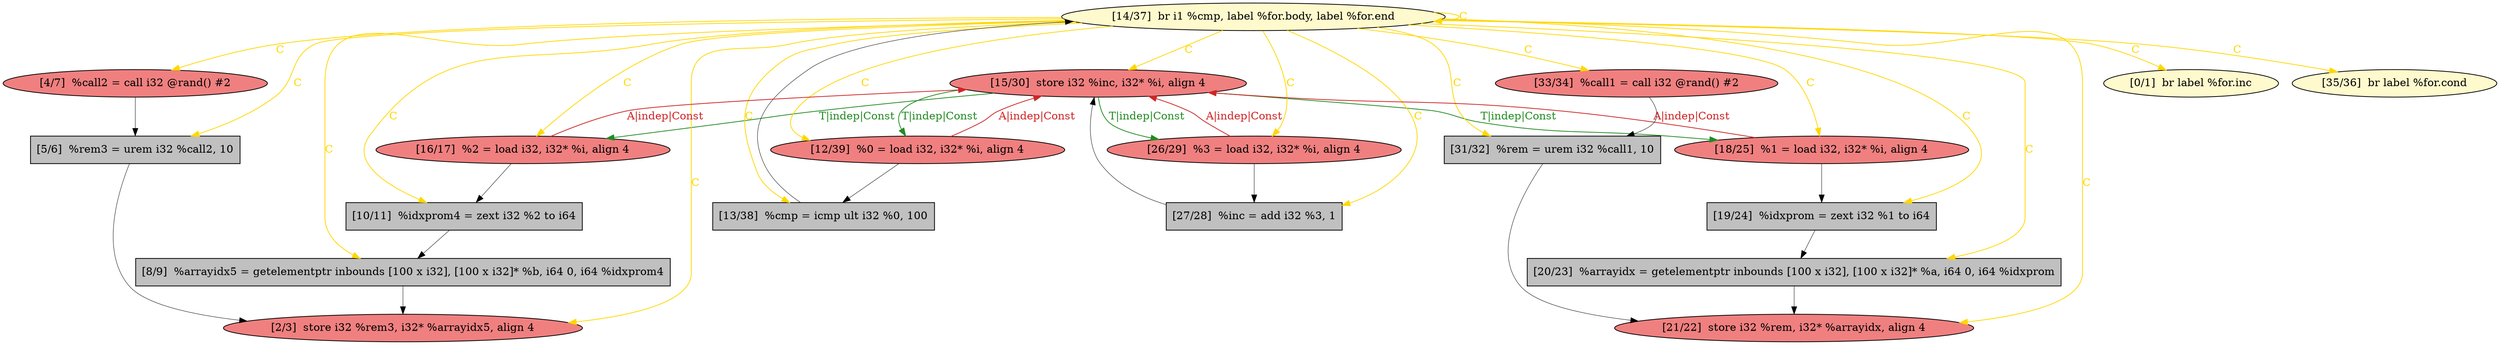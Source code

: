 
digraph G {


node339 [fillcolor=grey,label="[5/6]  %rem3 = urem i32 %call2, 10",shape=rectangle,style=filled ]
node338 [fillcolor=lightcoral,label="[15/30]  store i32 %inc, i32* %i, align 4",shape=ellipse,style=filled ]
node336 [fillcolor=lightcoral,label="[21/22]  store i32 %rem, i32* %arrayidx, align 4",shape=ellipse,style=filled ]
node324 [fillcolor=grey,label="[10/11]  %idxprom4 = zext i32 %2 to i64",shape=rectangle,style=filled ]
node322 [fillcolor=lightcoral,label="[4/7]  %call2 = call i32 @rand() #2",shape=ellipse,style=filled ]
node320 [fillcolor=lemonchiffon,label="[0/1]  br label %for.inc",shape=ellipse,style=filled ]
node323 [fillcolor=grey,label="[8/9]  %arrayidx5 = getelementptr inbounds [100 x i32], [100 x i32]* %b, i64 0, i64 %idxprom4",shape=rectangle,style=filled ]
node328 [fillcolor=grey,label="[27/28]  %inc = add i32 %3, 1",shape=rectangle,style=filled ]
node325 [fillcolor=lightcoral,label="[12/39]  %0 = load i32, i32* %i, align 4",shape=ellipse,style=filled ]
node330 [fillcolor=lemonchiffon,label="[35/36]  br label %for.cond",shape=ellipse,style=filled ]
node332 [fillcolor=grey,label="[31/32]  %rem = urem i32 %call1, 10",shape=rectangle,style=filled ]
node326 [fillcolor=lightcoral,label="[26/29]  %3 = load i32, i32* %i, align 4",shape=ellipse,style=filled ]
node321 [fillcolor=lightcoral,label="[2/3]  store i32 %rem3, i32* %arrayidx5, align 4",shape=ellipse,style=filled ]
node327 [fillcolor=lemonchiffon,label="[14/37]  br i1 %cmp, label %for.body, label %for.end",shape=ellipse,style=filled ]
node329 [fillcolor=grey,label="[19/24]  %idxprom = zext i32 %1 to i64",shape=rectangle,style=filled ]
node333 [fillcolor=grey,label="[13/38]  %cmp = icmp ult i32 %0, 100",shape=rectangle,style=filled ]
node337 [fillcolor=lightcoral,label="[18/25]  %1 = load i32, i32* %i, align 4",shape=ellipse,style=filled ]
node331 [fillcolor=lightcoral,label="[33/34]  %call1 = call i32 @rand() #2",shape=ellipse,style=filled ]
node334 [fillcolor=lightcoral,label="[16/17]  %2 = load i32, i32* %i, align 4",shape=ellipse,style=filled ]
node335 [fillcolor=grey,label="[20/23]  %arrayidx = getelementptr inbounds [100 x i32], [100 x i32]* %a, i64 0, i64 %idxprom",shape=rectangle,style=filled ]

node327->node322 [style=solid,color=gold,label="C",penwidth=1.0,fontcolor=gold ]
node327->node329 [style=solid,color=gold,label="C",penwidth=1.0,fontcolor=gold ]
node327->node331 [style=solid,color=gold,label="C",penwidth=1.0,fontcolor=gold ]
node327->node325 [style=solid,color=gold,label="C",penwidth=1.0,fontcolor=gold ]
node328->node338 [style=solid,color=black,label="",penwidth=0.5,fontcolor=black ]
node333->node327 [style=solid,color=black,label="",penwidth=0.5,fontcolor=black ]
node327->node324 [style=solid,color=gold,label="C",penwidth=1.0,fontcolor=gold ]
node327->node328 [style=solid,color=gold,label="C",penwidth=1.0,fontcolor=gold ]
node323->node321 [style=solid,color=black,label="",penwidth=0.5,fontcolor=black ]
node327->node335 [style=solid,color=gold,label="C",penwidth=1.0,fontcolor=gold ]
node327->node326 [style=solid,color=gold,label="C",penwidth=1.0,fontcolor=gold ]
node326->node328 [style=solid,color=black,label="",penwidth=0.5,fontcolor=black ]
node325->node333 [style=solid,color=black,label="",penwidth=0.5,fontcolor=black ]
node339->node321 [style=solid,color=black,label="",penwidth=0.5,fontcolor=black ]
node325->node338 [style=solid,color=firebrick3,label="A|indep|Const",penwidth=1.0,fontcolor=firebrick3 ]
node326->node338 [style=solid,color=firebrick3,label="A|indep|Const",penwidth=1.0,fontcolor=firebrick3 ]
node337->node338 [style=solid,color=firebrick3,label="A|indep|Const",penwidth=1.0,fontcolor=firebrick3 ]
node338->node325 [style=solid,color=forestgreen,label="T|indep|Const",penwidth=1.0,fontcolor=forestgreen ]
node335->node336 [style=solid,color=black,label="",penwidth=0.5,fontcolor=black ]
node327->node337 [style=solid,color=gold,label="C",penwidth=1.0,fontcolor=gold ]
node327->node339 [style=solid,color=gold,label="C",penwidth=1.0,fontcolor=gold ]
node338->node326 [style=solid,color=forestgreen,label="T|indep|Const",penwidth=1.0,fontcolor=forestgreen ]
node327->node333 [style=solid,color=gold,label="C",penwidth=1.0,fontcolor=gold ]
node327->node338 [style=solid,color=gold,label="C",penwidth=1.0,fontcolor=gold ]
node327->node323 [style=solid,color=gold,label="C",penwidth=1.0,fontcolor=gold ]
node327->node327 [style=solid,color=gold,label="C",penwidth=1.0,fontcolor=gold ]
node334->node324 [style=solid,color=black,label="",penwidth=0.5,fontcolor=black ]
node332->node336 [style=solid,color=black,label="",penwidth=0.5,fontcolor=black ]
node327->node320 [style=solid,color=gold,label="C",penwidth=1.0,fontcolor=gold ]
node327->node332 [style=solid,color=gold,label="C",penwidth=1.0,fontcolor=gold ]
node324->node323 [style=solid,color=black,label="",penwidth=0.5,fontcolor=black ]
node327->node334 [style=solid,color=gold,label="C",penwidth=1.0,fontcolor=gold ]
node334->node338 [style=solid,color=firebrick3,label="A|indep|Const",penwidth=1.0,fontcolor=firebrick3 ]
node338->node334 [style=solid,color=forestgreen,label="T|indep|Const",penwidth=1.0,fontcolor=forestgreen ]
node331->node332 [style=solid,color=black,label="",penwidth=0.5,fontcolor=black ]
node329->node335 [style=solid,color=black,label="",penwidth=0.5,fontcolor=black ]
node337->node329 [style=solid,color=black,label="",penwidth=0.5,fontcolor=black ]
node327->node336 [style=solid,color=gold,label="C",penwidth=1.0,fontcolor=gold ]
node327->node330 [style=solid,color=gold,label="C",penwidth=1.0,fontcolor=gold ]
node322->node339 [style=solid,color=black,label="",penwidth=0.5,fontcolor=black ]
node338->node337 [style=solid,color=forestgreen,label="T|indep|Const",penwidth=1.0,fontcolor=forestgreen ]
node327->node321 [style=solid,color=gold,label="C",penwidth=1.0,fontcolor=gold ]


}
